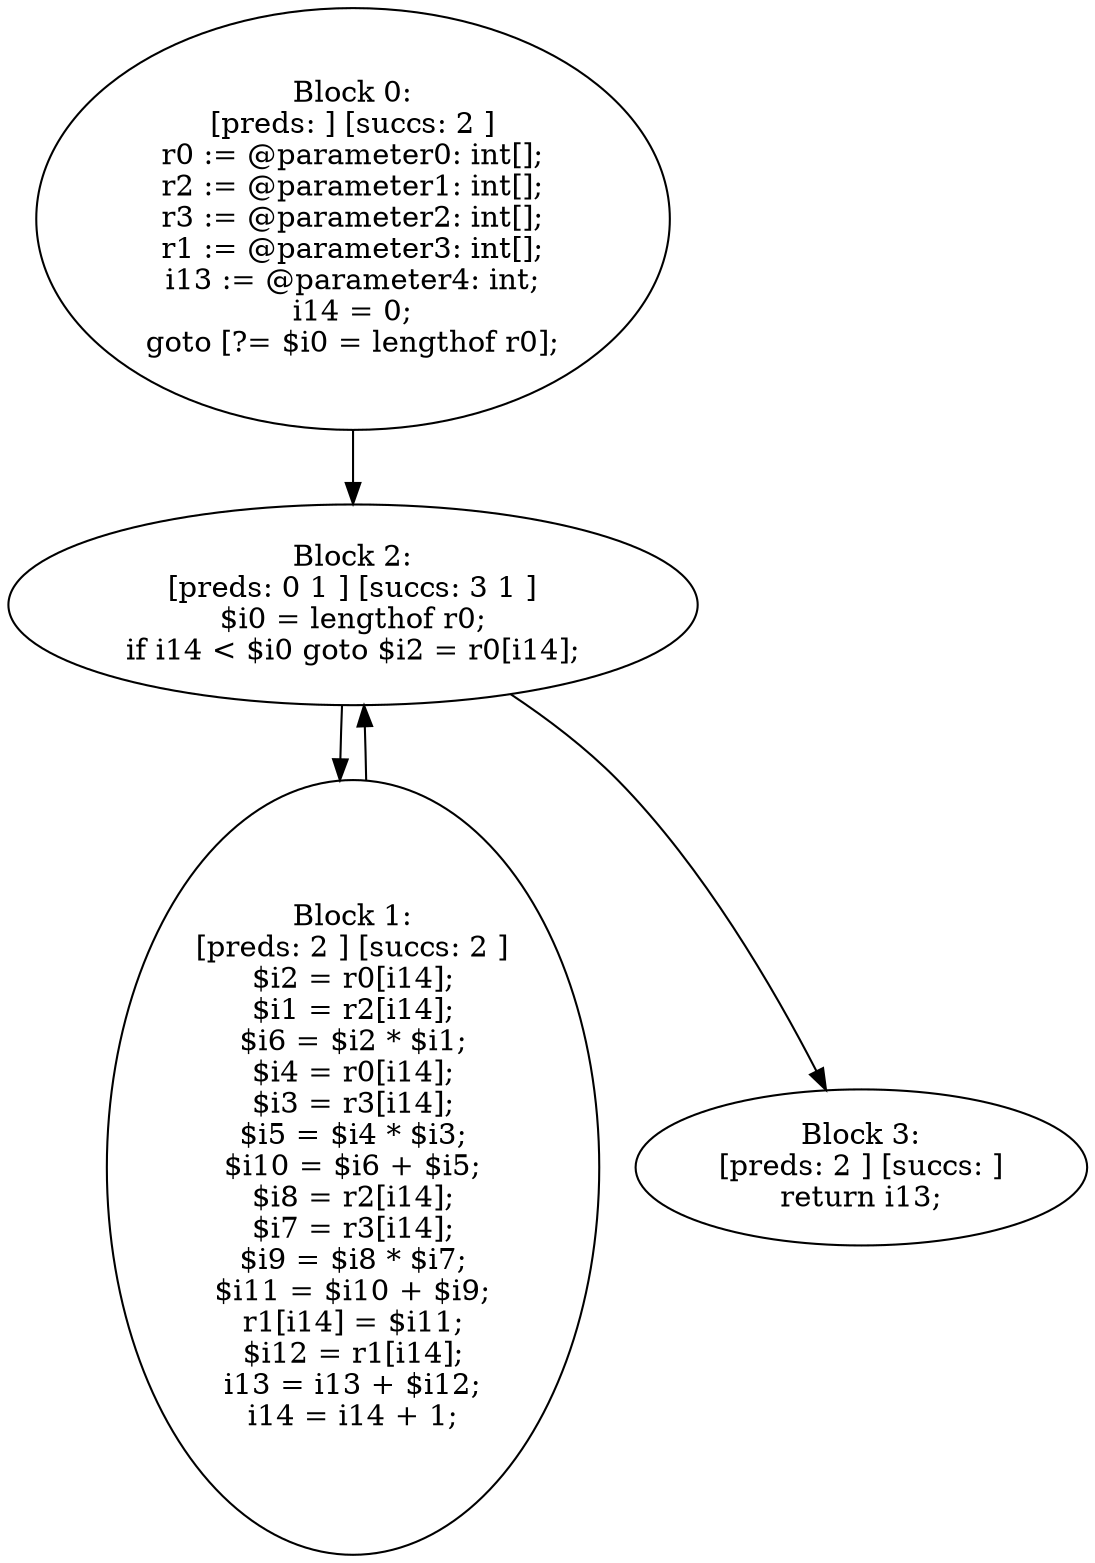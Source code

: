 digraph "unitGraph" {
    "Block 0:
[preds: ] [succs: 2 ]
r0 := @parameter0: int[];
r2 := @parameter1: int[];
r3 := @parameter2: int[];
r1 := @parameter3: int[];
i13 := @parameter4: int;
i14 = 0;
goto [?= $i0 = lengthof r0];
"
    "Block 1:
[preds: 2 ] [succs: 2 ]
$i2 = r0[i14];
$i1 = r2[i14];
$i6 = $i2 * $i1;
$i4 = r0[i14];
$i3 = r3[i14];
$i5 = $i4 * $i3;
$i10 = $i6 + $i5;
$i8 = r2[i14];
$i7 = r3[i14];
$i9 = $i8 * $i7;
$i11 = $i10 + $i9;
r1[i14] = $i11;
$i12 = r1[i14];
i13 = i13 + $i12;
i14 = i14 + 1;
"
    "Block 2:
[preds: 0 1 ] [succs: 3 1 ]
$i0 = lengthof r0;
if i14 < $i0 goto $i2 = r0[i14];
"
    "Block 3:
[preds: 2 ] [succs: ]
return i13;
"
    "Block 0:
[preds: ] [succs: 2 ]
r0 := @parameter0: int[];
r2 := @parameter1: int[];
r3 := @parameter2: int[];
r1 := @parameter3: int[];
i13 := @parameter4: int;
i14 = 0;
goto [?= $i0 = lengthof r0];
"->"Block 2:
[preds: 0 1 ] [succs: 3 1 ]
$i0 = lengthof r0;
if i14 < $i0 goto $i2 = r0[i14];
";
    "Block 1:
[preds: 2 ] [succs: 2 ]
$i2 = r0[i14];
$i1 = r2[i14];
$i6 = $i2 * $i1;
$i4 = r0[i14];
$i3 = r3[i14];
$i5 = $i4 * $i3;
$i10 = $i6 + $i5;
$i8 = r2[i14];
$i7 = r3[i14];
$i9 = $i8 * $i7;
$i11 = $i10 + $i9;
r1[i14] = $i11;
$i12 = r1[i14];
i13 = i13 + $i12;
i14 = i14 + 1;
"->"Block 2:
[preds: 0 1 ] [succs: 3 1 ]
$i0 = lengthof r0;
if i14 < $i0 goto $i2 = r0[i14];
";
    "Block 2:
[preds: 0 1 ] [succs: 3 1 ]
$i0 = lengthof r0;
if i14 < $i0 goto $i2 = r0[i14];
"->"Block 3:
[preds: 2 ] [succs: ]
return i13;
";
    "Block 2:
[preds: 0 1 ] [succs: 3 1 ]
$i0 = lengthof r0;
if i14 < $i0 goto $i2 = r0[i14];
"->"Block 1:
[preds: 2 ] [succs: 2 ]
$i2 = r0[i14];
$i1 = r2[i14];
$i6 = $i2 * $i1;
$i4 = r0[i14];
$i3 = r3[i14];
$i5 = $i4 * $i3;
$i10 = $i6 + $i5;
$i8 = r2[i14];
$i7 = r3[i14];
$i9 = $i8 * $i7;
$i11 = $i10 + $i9;
r1[i14] = $i11;
$i12 = r1[i14];
i13 = i13 + $i12;
i14 = i14 + 1;
";
}
